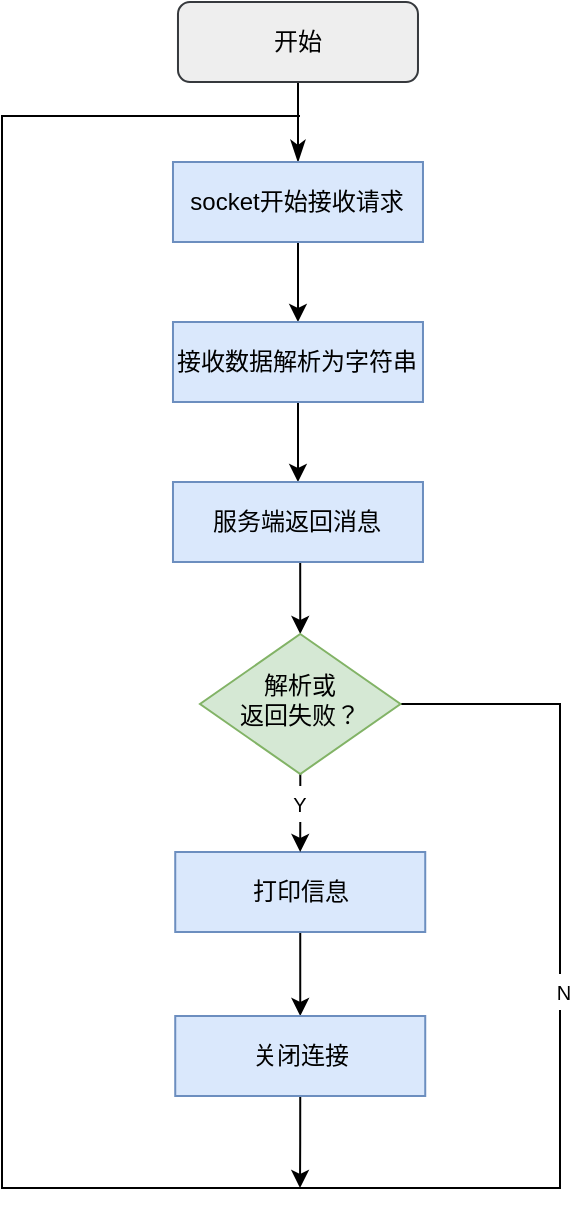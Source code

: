 <mxfile version="22.1.4" type="github">
  <diagram id="C5RBs43oDa-KdzZeNtuy" name="Page-1">
    <mxGraphModel dx="595" dy="558" grid="1" gridSize="1" guides="1" tooltips="1" connect="1" arrows="1" fold="1" page="1" pageScale="1" pageWidth="827" pageHeight="1169" math="0" shadow="0">
      <root>
        <mxCell id="WIyWlLk6GJQsqaUBKTNV-0" />
        <mxCell id="WIyWlLk6GJQsqaUBKTNV-1" parent="WIyWlLk6GJQsqaUBKTNV-0" />
        <mxCell id="PpvjPfuKS6hcIcj3usqk-0" value="" style="rounded=0;html=1;jettySize=auto;orthogonalLoop=1;fontSize=11;endArrow=classicThin;endFill=1;endSize=8;strokeWidth=1;shadow=0;labelBackgroundColor=none;edgeStyle=orthogonalEdgeStyle;movable=1;resizable=1;rotatable=1;deletable=1;editable=1;locked=0;connectable=1;entryX=0.5;entryY=0;entryDx=0;entryDy=0;" parent="WIyWlLk6GJQsqaUBKTNV-1" source="PpvjPfuKS6hcIcj3usqk-1" target="PpvjPfuKS6hcIcj3usqk-4" edge="1">
          <mxGeometry relative="1" as="geometry">
            <mxPoint x="485.99" y="193" as="targetPoint" />
          </mxGeometry>
        </mxCell>
        <mxCell id="PpvjPfuKS6hcIcj3usqk-1" value="开始" style="rounded=1;whiteSpace=wrap;html=1;fontSize=12;glass=0;strokeWidth=1;shadow=0;fillColor=#eeeeee;strokeColor=#36393d;" parent="WIyWlLk6GJQsqaUBKTNV-1" vertex="1">
          <mxGeometry x="425.99" y="119" width="120" height="40" as="geometry" />
        </mxCell>
        <mxCell id="PpvjPfuKS6hcIcj3usqk-3" value="" style="edgeStyle=orthogonalEdgeStyle;rounded=0;orthogonalLoop=1;jettySize=auto;html=1;" parent="WIyWlLk6GJQsqaUBKTNV-1" source="PpvjPfuKS6hcIcj3usqk-4" target="PpvjPfuKS6hcIcj3usqk-6" edge="1">
          <mxGeometry relative="1" as="geometry" />
        </mxCell>
        <mxCell id="PpvjPfuKS6hcIcj3usqk-4" value="socket开始接收请求" style="rounded=0;whiteSpace=wrap;html=1;fillColor=#dae8fc;strokeColor=#6c8ebf;" parent="WIyWlLk6GJQsqaUBKTNV-1" vertex="1">
          <mxGeometry x="423.49" y="199" width="125" height="40" as="geometry" />
        </mxCell>
        <mxCell id="PpvjPfuKS6hcIcj3usqk-5" value="" style="edgeStyle=orthogonalEdgeStyle;rounded=0;orthogonalLoop=1;jettySize=auto;html=1;exitX=0.5;exitY=1;exitDx=0;exitDy=0;entryX=0.5;entryY=0;entryDx=0;entryDy=0;" parent="WIyWlLk6GJQsqaUBKTNV-1" source="PpvjPfuKS6hcIcj3usqk-18" target="PpvjPfuKS6hcIcj3usqk-12" edge="1">
          <mxGeometry relative="1" as="geometry">
            <mxPoint x="381" y="470" as="sourcePoint" />
            <mxPoint x="484.5" y="433" as="targetPoint" />
          </mxGeometry>
        </mxCell>
        <mxCell id="PpvjPfuKS6hcIcj3usqk-19" value="" style="edgeStyle=orthogonalEdgeStyle;rounded=0;orthogonalLoop=1;jettySize=auto;html=1;" parent="WIyWlLk6GJQsqaUBKTNV-1" source="PpvjPfuKS6hcIcj3usqk-6" target="PpvjPfuKS6hcIcj3usqk-18" edge="1">
          <mxGeometry relative="1" as="geometry" />
        </mxCell>
        <mxCell id="PpvjPfuKS6hcIcj3usqk-6" value="接收数据解析为字符串" style="rounded=0;whiteSpace=wrap;html=1;fillColor=#dae8fc;strokeColor=#6c8ebf;" parent="WIyWlLk6GJQsqaUBKTNV-1" vertex="1">
          <mxGeometry x="423.49" y="279" width="125" height="40" as="geometry" />
        </mxCell>
        <mxCell id="PpvjPfuKS6hcIcj3usqk-22" value="" style="edgeStyle=orthogonalEdgeStyle;rounded=0;orthogonalLoop=1;jettySize=auto;html=1;" parent="WIyWlLk6GJQsqaUBKTNV-1" source="PpvjPfuKS6hcIcj3usqk-7" target="PpvjPfuKS6hcIcj3usqk-21" edge="1">
          <mxGeometry relative="1" as="geometry" />
        </mxCell>
        <mxCell id="PpvjPfuKS6hcIcj3usqk-7" value="打印信息" style="rounded=0;whiteSpace=wrap;html=1;fillColor=#dae8fc;strokeColor=#6c8ebf;" parent="WIyWlLk6GJQsqaUBKTNV-1" vertex="1">
          <mxGeometry x="424.62" y="544" width="125" height="40" as="geometry" />
        </mxCell>
        <mxCell id="PpvjPfuKS6hcIcj3usqk-9" value="" style="edgeStyle=orthogonalEdgeStyle;rounded=0;orthogonalLoop=1;jettySize=auto;html=1;exitX=1;exitY=0.5;exitDx=0;exitDy=0;endArrow=none;endFill=0;" parent="WIyWlLk6GJQsqaUBKTNV-1" source="PpvjPfuKS6hcIcj3usqk-12" edge="1">
          <mxGeometry relative="1" as="geometry">
            <mxPoint x="487" y="176" as="targetPoint" />
            <mxPoint x="536.25" y="452" as="sourcePoint" />
            <Array as="points">
              <mxPoint x="617" y="470" />
              <mxPoint x="617" y="712" />
              <mxPoint x="338" y="712" />
              <mxPoint x="338" y="176" />
            </Array>
          </mxGeometry>
        </mxCell>
        <mxCell id="PpvjPfuKS6hcIcj3usqk-10" value="&lt;font style=&quot;font-size: 10px;&quot;&gt;N&lt;/font&gt;" style="text;html=1;strokeColor=none;fillColor=default;align=center;verticalAlign=middle;whiteSpace=wrap;rounded=0;" parent="WIyWlLk6GJQsqaUBKTNV-1" vertex="1">
          <mxGeometry x="609" y="605" width="20" height="18" as="geometry" />
        </mxCell>
        <mxCell id="PpvjPfuKS6hcIcj3usqk-11" value="" style="edgeStyle=orthogonalEdgeStyle;rounded=0;orthogonalLoop=1;jettySize=auto;html=1;" parent="WIyWlLk6GJQsqaUBKTNV-1" source="PpvjPfuKS6hcIcj3usqk-12" target="PpvjPfuKS6hcIcj3usqk-7" edge="1">
          <mxGeometry relative="1" as="geometry" />
        </mxCell>
        <mxCell id="PpvjPfuKS6hcIcj3usqk-12" value="解析或&lt;br&gt;返回失败？" style="rhombus;whiteSpace=wrap;html=1;shadow=0;fontFamily=Helvetica;fontSize=12;align=center;strokeWidth=1;spacing=6;spacingTop=-4;fillColor=#d5e8d4;strokeColor=#82b366;" parent="WIyWlLk6GJQsqaUBKTNV-1" vertex="1">
          <mxGeometry x="437" y="435" width="100.25" height="70" as="geometry" />
        </mxCell>
        <mxCell id="PpvjPfuKS6hcIcj3usqk-13" value="&lt;font style=&quot;font-size: 10px;&quot;&gt;Y&lt;/font&gt;" style="text;html=1;strokeColor=none;fillColor=default;align=center;verticalAlign=middle;whiteSpace=wrap;rounded=0;" parent="WIyWlLk6GJQsqaUBKTNV-1" vertex="1">
          <mxGeometry x="477" y="511" width="20" height="18" as="geometry" />
        </mxCell>
        <mxCell id="PpvjPfuKS6hcIcj3usqk-18" value="服务端返回消息" style="rounded=0;whiteSpace=wrap;html=1;fillColor=#dae8fc;strokeColor=#6c8ebf;" parent="WIyWlLk6GJQsqaUBKTNV-1" vertex="1">
          <mxGeometry x="423.49" y="359" width="125" height="40" as="geometry" />
        </mxCell>
        <mxCell id="PpvjPfuKS6hcIcj3usqk-23" value="" style="edgeStyle=orthogonalEdgeStyle;rounded=0;orthogonalLoop=1;jettySize=auto;html=1;exitX=0.5;exitY=1;exitDx=0;exitDy=0;" parent="WIyWlLk6GJQsqaUBKTNV-1" source="PpvjPfuKS6hcIcj3usqk-21" edge="1">
          <mxGeometry relative="1" as="geometry">
            <mxPoint x="487" y="712" as="targetPoint" />
          </mxGeometry>
        </mxCell>
        <mxCell id="PpvjPfuKS6hcIcj3usqk-21" value="关闭连接" style="rounded=0;whiteSpace=wrap;html=1;fillColor=#dae8fc;strokeColor=#6c8ebf;" parent="WIyWlLk6GJQsqaUBKTNV-1" vertex="1">
          <mxGeometry x="424.62" y="626" width="125" height="40" as="geometry" />
        </mxCell>
      </root>
    </mxGraphModel>
  </diagram>
</mxfile>
